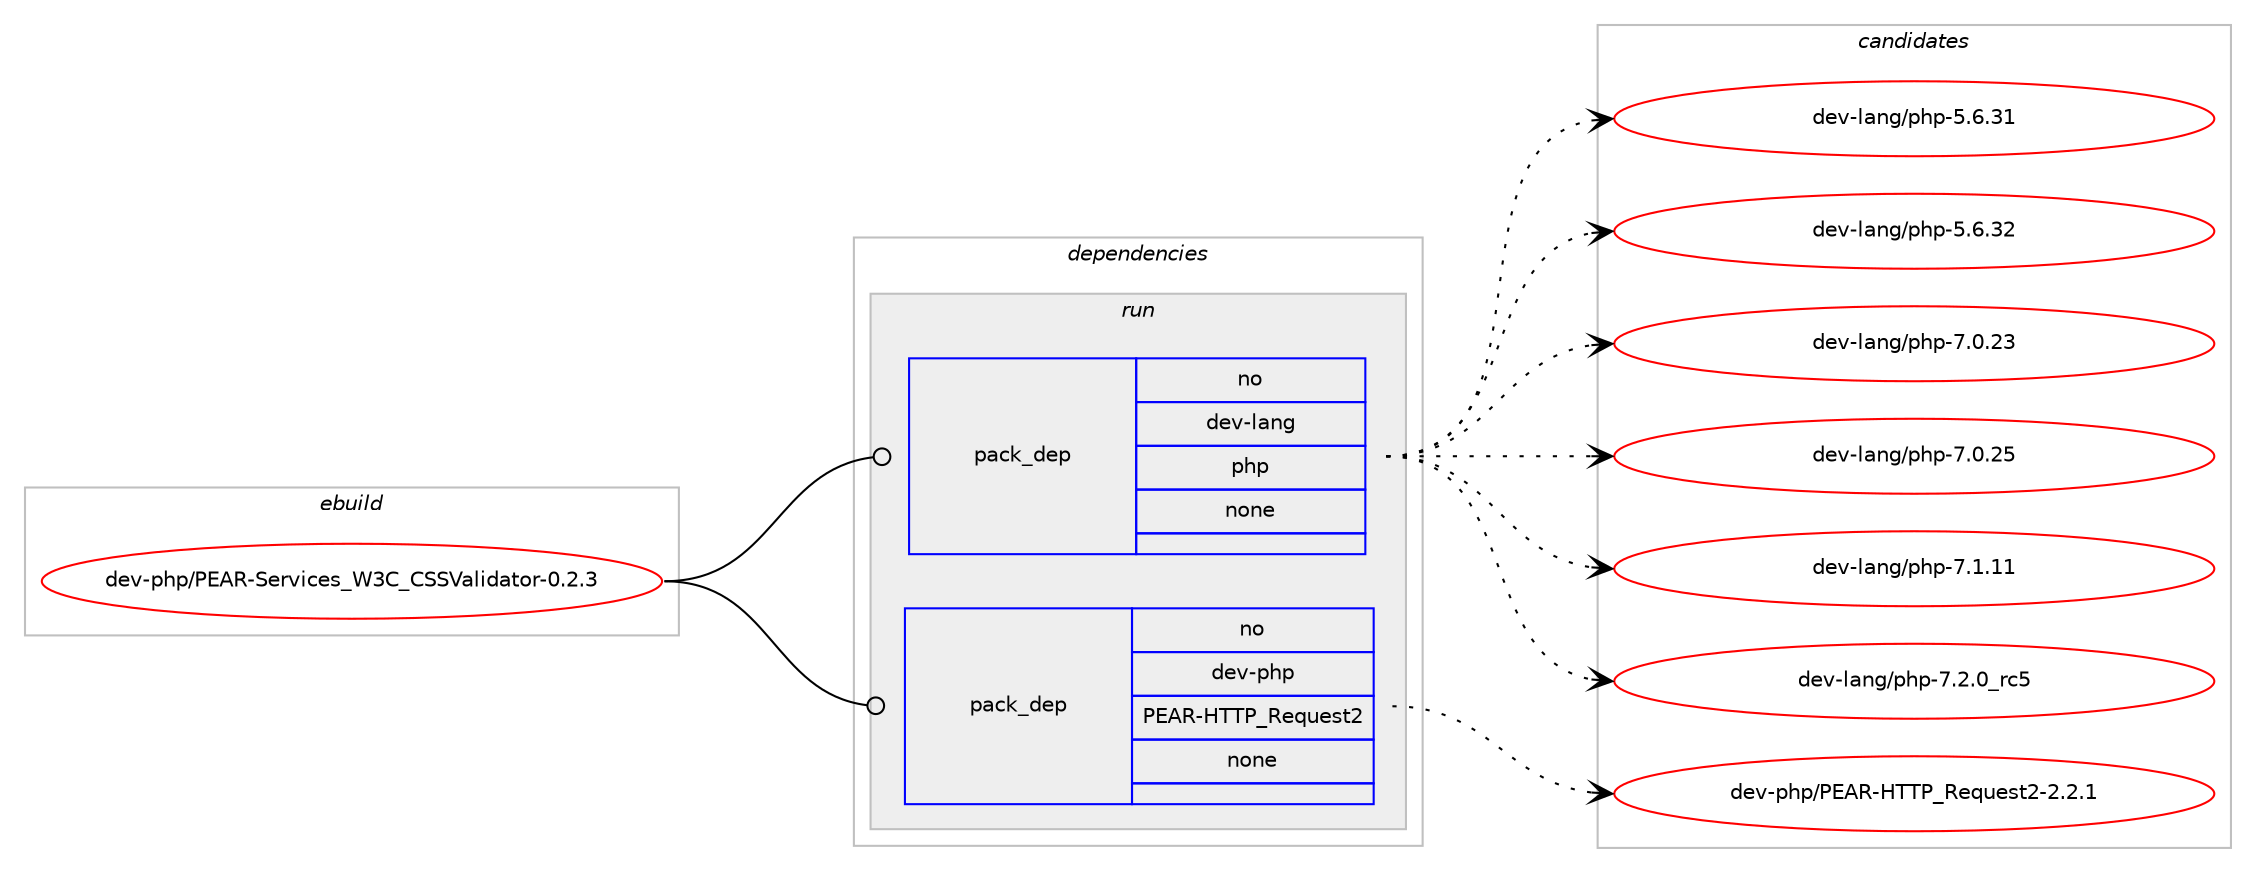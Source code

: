 digraph prolog {

# *************
# Graph options
# *************

newrank=true;
concentrate=true;
compound=true;
graph [rankdir=LR,fontname=Helvetica,fontsize=10,ranksep=1.5];#, ranksep=2.5, nodesep=0.2];
edge  [arrowhead=vee];
node  [fontname=Helvetica,fontsize=10];

# **********
# The ebuild
# **********

subgraph cluster_leftcol {
color=gray;
rank=same;
label=<<i>ebuild</i>>;
id [label="dev-php/PEAR-Services_W3C_CSSValidator-0.2.3", color=red, width=4, href="../dev-php/PEAR-Services_W3C_CSSValidator-0.2.3.svg"];
}

# ****************
# The dependencies
# ****************

subgraph cluster_midcol {
color=gray;
label=<<i>dependencies</i>>;
subgraph cluster_compile {
fillcolor="#eeeeee";
style=filled;
label=<<i>compile</i>>;
}
subgraph cluster_compileandrun {
fillcolor="#eeeeee";
style=filled;
label=<<i>compile and run</i>>;
}
subgraph cluster_run {
fillcolor="#eeeeee";
style=filled;
label=<<i>run</i>>;
subgraph pack110115 {
dependency142179 [label=<<TABLE BORDER="0" CELLBORDER="1" CELLSPACING="0" CELLPADDING="4" WIDTH="220"><TR><TD ROWSPAN="6" CELLPADDING="30">pack_dep</TD></TR><TR><TD WIDTH="110">no</TD></TR><TR><TD>dev-lang</TD></TR><TR><TD>php</TD></TR><TR><TD>none</TD></TR><TR><TD></TD></TR></TABLE>>, shape=none, color=blue];
}
id:e -> dependency142179:w [weight=20,style="solid",arrowhead="odot"];
subgraph pack110116 {
dependency142180 [label=<<TABLE BORDER="0" CELLBORDER="1" CELLSPACING="0" CELLPADDING="4" WIDTH="220"><TR><TD ROWSPAN="6" CELLPADDING="30">pack_dep</TD></TR><TR><TD WIDTH="110">no</TD></TR><TR><TD>dev-php</TD></TR><TR><TD>PEAR-HTTP_Request2</TD></TR><TR><TD>none</TD></TR><TR><TD></TD></TR></TABLE>>, shape=none, color=blue];
}
id:e -> dependency142180:w [weight=20,style="solid",arrowhead="odot"];
}
}

# **************
# The candidates
# **************

subgraph cluster_choices {
rank=same;
color=gray;
label=<<i>candidates</i>>;

subgraph choice110115 {
color=black;
nodesep=1;
choice10010111845108971101034711210411245534654465149 [label="dev-lang/php-5.6.31", color=red, width=4,href="../dev-lang/php-5.6.31.svg"];
choice10010111845108971101034711210411245534654465150 [label="dev-lang/php-5.6.32", color=red, width=4,href="../dev-lang/php-5.6.32.svg"];
choice10010111845108971101034711210411245554648465051 [label="dev-lang/php-7.0.23", color=red, width=4,href="../dev-lang/php-7.0.23.svg"];
choice10010111845108971101034711210411245554648465053 [label="dev-lang/php-7.0.25", color=red, width=4,href="../dev-lang/php-7.0.25.svg"];
choice10010111845108971101034711210411245554649464949 [label="dev-lang/php-7.1.11", color=red, width=4,href="../dev-lang/php-7.1.11.svg"];
choice100101118451089711010347112104112455546504648951149953 [label="dev-lang/php-7.2.0_rc5", color=red, width=4,href="../dev-lang/php-7.2.0_rc5.svg"];
dependency142179:e -> choice10010111845108971101034711210411245534654465149:w [style=dotted,weight="100"];
dependency142179:e -> choice10010111845108971101034711210411245534654465150:w [style=dotted,weight="100"];
dependency142179:e -> choice10010111845108971101034711210411245554648465051:w [style=dotted,weight="100"];
dependency142179:e -> choice10010111845108971101034711210411245554648465053:w [style=dotted,weight="100"];
dependency142179:e -> choice10010111845108971101034711210411245554649464949:w [style=dotted,weight="100"];
dependency142179:e -> choice100101118451089711010347112104112455546504648951149953:w [style=dotted,weight="100"];
}
subgraph choice110116 {
color=black;
nodesep=1;
choice1001011184511210411247806965824572848480958210111311710111511650455046504649 [label="dev-php/PEAR-HTTP_Request2-2.2.1", color=red, width=4,href="../dev-php/PEAR-HTTP_Request2-2.2.1.svg"];
dependency142180:e -> choice1001011184511210411247806965824572848480958210111311710111511650455046504649:w [style=dotted,weight="100"];
}
}

}
